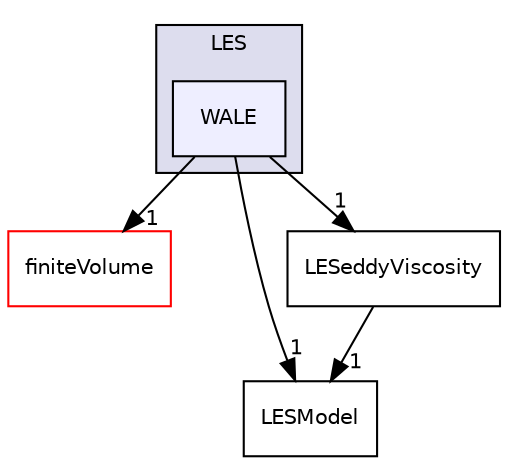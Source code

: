 digraph "src/TurbulenceModels/turbulenceModels/LES/WALE" {
  bgcolor=transparent;
  compound=true
  node [ fontsize="10", fontname="Helvetica"];
  edge [ labelfontsize="10", labelfontname="Helvetica"];
  subgraph clusterdir_9fc1e48ca755258281286cef4f8e0bec {
    graph [ bgcolor="#ddddee", pencolor="black", label="LES" fontname="Helvetica", fontsize="10", URL="dir_9fc1e48ca755258281286cef4f8e0bec.html"]
  dir_3edc9b58c622b43cb987ff3ebec5d450 [shape=box, label="WALE", style="filled", fillcolor="#eeeeff", pencolor="black", URL="dir_3edc9b58c622b43cb987ff3ebec5d450.html"];
  }
  dir_9bd15774b555cf7259a6fa18f99fe99b [shape=box label="finiteVolume" color="red" URL="dir_9bd15774b555cf7259a6fa18f99fe99b.html"];
  dir_94eb6700438052f81c716d2ea2d30c0a [shape=box label="LESModel" URL="dir_94eb6700438052f81c716d2ea2d30c0a.html"];
  dir_59a443f63c1732c08799bcf8a4fd11ae [shape=box label="LESeddyViscosity" URL="dir_59a443f63c1732c08799bcf8a4fd11ae.html"];
  dir_3edc9b58c622b43cb987ff3ebec5d450->dir_9bd15774b555cf7259a6fa18f99fe99b [headlabel="1", labeldistance=1.5 headhref="dir_003091_000894.html"];
  dir_3edc9b58c622b43cb987ff3ebec5d450->dir_94eb6700438052f81c716d2ea2d30c0a [headlabel="1", labeldistance=1.5 headhref="dir_003091_003086.html"];
  dir_3edc9b58c622b43cb987ff3ebec5d450->dir_59a443f63c1732c08799bcf8a4fd11ae [headlabel="1", labeldistance=1.5 headhref="dir_003091_003080.html"];
  dir_59a443f63c1732c08799bcf8a4fd11ae->dir_94eb6700438052f81c716d2ea2d30c0a [headlabel="1", labeldistance=1.5 headhref="dir_003080_003086.html"];
}
